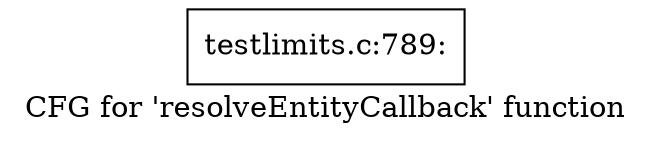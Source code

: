 digraph "CFG for 'resolveEntityCallback' function" {
	label="CFG for 'resolveEntityCallback' function";

	Node0x4c01660 [shape=record,label="{testlimits.c:789:}"];
}

